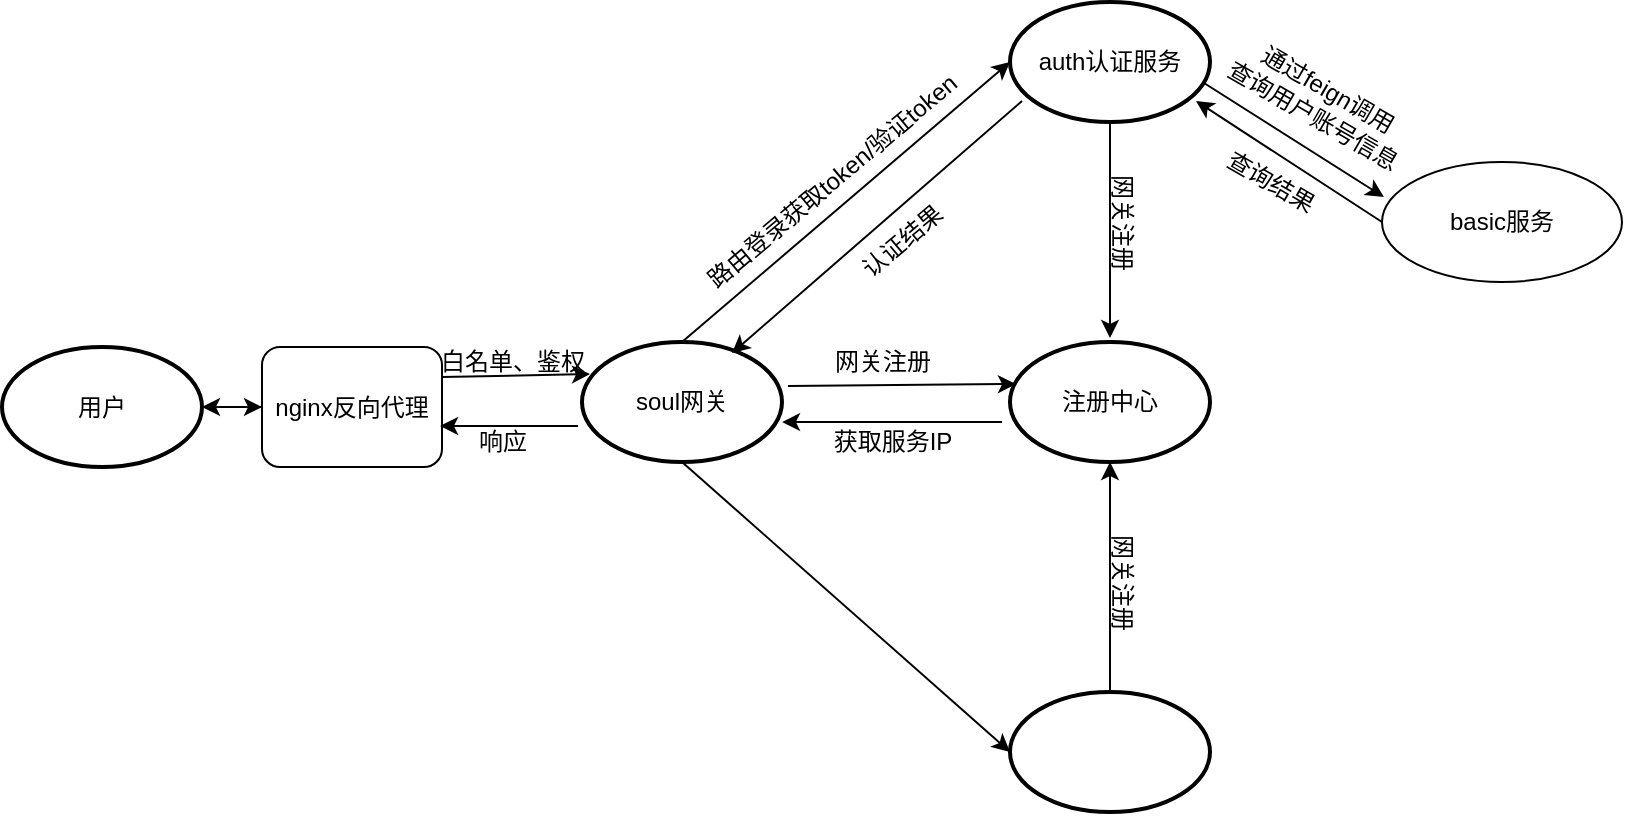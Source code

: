 <mxfile version="14.6.6" type="github">
  <diagram id="XYoPtG_srNe3kuM2UrWh" name="第 1 页">
    <mxGraphModel dx="1422" dy="839" grid="1" gridSize="10" guides="1" tooltips="1" connect="1" arrows="1" fold="1" page="1" pageScale="1" pageWidth="827" pageHeight="1169" math="0" shadow="0">
      <root>
        <mxCell id="0" />
        <mxCell id="1" parent="0" />
        <mxCell id="7F0sp1k4lVNHFU7CK11f-2" value="注册中心" style="strokeWidth=2;html=1;shape=mxgraph.flowchart.start_1;whiteSpace=wrap;" parent="1" vertex="1">
          <mxGeometry x="514" y="405" width="100" height="60" as="geometry" />
        </mxCell>
        <mxCell id="7F0sp1k4lVNHFU7CK11f-3" value="soul网关" style="strokeWidth=2;html=1;shape=mxgraph.flowchart.start_1;whiteSpace=wrap;" parent="1" vertex="1">
          <mxGeometry x="300" y="405" width="100" height="60" as="geometry" />
        </mxCell>
        <mxCell id="_CCSlIzPFPLW3wZNSq3F-3" value="" style="edgeStyle=orthogonalEdgeStyle;rounded=0;orthogonalLoop=1;jettySize=auto;html=1;" edge="1" parent="1" source="7F0sp1k4lVNHFU7CK11f-5" target="_CCSlIzPFPLW3wZNSq3F-2">
          <mxGeometry relative="1" as="geometry" />
        </mxCell>
        <mxCell id="7F0sp1k4lVNHFU7CK11f-5" value="用户" style="strokeWidth=2;html=1;shape=mxgraph.flowchart.start_1;whiteSpace=wrap;" parent="1" vertex="1">
          <mxGeometry x="10" y="407.5" width="100" height="60" as="geometry" />
        </mxCell>
        <mxCell id="7F0sp1k4lVNHFU7CK11f-8" value="网关注册" style="text;html=1;align=center;verticalAlign=middle;resizable=0;points=[];autosize=1;strokeColor=none;" parent="1" vertex="1">
          <mxGeometry x="420" y="405" width="60" height="20" as="geometry" />
        </mxCell>
        <mxCell id="7F0sp1k4lVNHFU7CK11f-9" value="获取服务IP" style="text;html=1;align=center;verticalAlign=middle;resizable=0;points=[];autosize=1;strokeColor=none;" parent="1" vertex="1">
          <mxGeometry x="420" y="445" width="70" height="20" as="geometry" />
        </mxCell>
        <mxCell id="7F0sp1k4lVNHFU7CK11f-11" style="edgeStyle=orthogonalEdgeStyle;rounded=0;orthogonalLoop=1;jettySize=auto;html=1;" parent="1" source="7F0sp1k4lVNHFU7CK11f-10" edge="1">
          <mxGeometry relative="1" as="geometry">
            <mxPoint x="564" y="403" as="targetPoint" />
          </mxGeometry>
        </mxCell>
        <mxCell id="7F0sp1k4lVNHFU7CK11f-10" value="auth认证服务" style="strokeWidth=2;html=1;shape=mxgraph.flowchart.start_1;whiteSpace=wrap;" parent="1" vertex="1">
          <mxGeometry x="514" y="235" width="100" height="60" as="geometry" />
        </mxCell>
        <mxCell id="7F0sp1k4lVNHFU7CK11f-13" style="edgeStyle=orthogonalEdgeStyle;rounded=0;orthogonalLoop=1;jettySize=auto;html=1;entryX=0.5;entryY=1;entryDx=0;entryDy=0;entryPerimeter=0;" parent="1" source="7F0sp1k4lVNHFU7CK11f-12" target="7F0sp1k4lVNHFU7CK11f-2" edge="1">
          <mxGeometry relative="1" as="geometry" />
        </mxCell>
        <mxCell id="7F0sp1k4lVNHFU7CK11f-12" value="" style="strokeWidth=2;html=1;shape=mxgraph.flowchart.start_1;whiteSpace=wrap;" parent="1" vertex="1">
          <mxGeometry x="514" y="580" width="100" height="60" as="geometry" />
        </mxCell>
        <mxCell id="7F0sp1k4lVNHFU7CK11f-15" value="" style="endArrow=classic;html=1;entryX=0;entryY=0.5;entryDx=0;entryDy=0;entryPerimeter=0;exitX=0.5;exitY=0;exitDx=0;exitDy=0;exitPerimeter=0;" parent="1" source="7F0sp1k4lVNHFU7CK11f-3" target="7F0sp1k4lVNHFU7CK11f-10" edge="1">
          <mxGeometry width="50" height="50" relative="1" as="geometry">
            <mxPoint x="490" y="445" as="sourcePoint" />
            <mxPoint x="540" y="395" as="targetPoint" />
            <Array as="points" />
          </mxGeometry>
        </mxCell>
        <mxCell id="7F0sp1k4lVNHFU7CK11f-16" value="" style="endArrow=classic;html=1;entryX=0;entryY=0.5;entryDx=0;entryDy=0;entryPerimeter=0;exitX=0.5;exitY=1;exitDx=0;exitDy=0;exitPerimeter=0;" parent="1" source="7F0sp1k4lVNHFU7CK11f-3" target="7F0sp1k4lVNHFU7CK11f-12" edge="1">
          <mxGeometry width="50" height="50" relative="1" as="geometry">
            <mxPoint x="360" y="415" as="sourcePoint" />
            <mxPoint x="474" y="295" as="targetPoint" />
            <Array as="points" />
          </mxGeometry>
        </mxCell>
        <mxCell id="7F0sp1k4lVNHFU7CK11f-18" value="路由登录获取token/验证token" style="text;html=1;align=center;verticalAlign=middle;resizable=0;points=[];autosize=1;strokeColor=none;rotation=-40;" parent="1" vertex="1">
          <mxGeometry x="340" y="315" width="170" height="20" as="geometry" />
        </mxCell>
        <mxCell id="7F0sp1k4lVNHFU7CK11f-22" value="" style="endArrow=classic;html=1;exitX=1.03;exitY=0.367;exitDx=0;exitDy=0;exitPerimeter=0;entryX=0.03;entryY=0.35;entryDx=0;entryDy=0;entryPerimeter=0;" parent="1" source="7F0sp1k4lVNHFU7CK11f-3" target="7F0sp1k4lVNHFU7CK11f-2" edge="1">
          <mxGeometry width="50" height="50" relative="1" as="geometry">
            <mxPoint x="450" y="475" as="sourcePoint" />
            <mxPoint x="500" y="425" as="targetPoint" />
          </mxGeometry>
        </mxCell>
        <mxCell id="7F0sp1k4lVNHFU7CK11f-23" value="" style="endArrow=classic;html=1;entryX=1;entryY=0.667;entryDx=0;entryDy=0;entryPerimeter=0;" parent="1" target="7F0sp1k4lVNHFU7CK11f-3" edge="1">
          <mxGeometry width="50" height="50" relative="1" as="geometry">
            <mxPoint x="510" y="445" as="sourcePoint" />
            <mxPoint x="540" y="395" as="targetPoint" />
          </mxGeometry>
        </mxCell>
        <mxCell id="7F0sp1k4lVNHFU7CK11f-25" value="" style="endArrow=classic;html=1;entryX=0.75;entryY=0.092;entryDx=0;entryDy=0;entryPerimeter=0;exitX=0.06;exitY=0.825;exitDx=0;exitDy=0;exitPerimeter=0;" parent="1" source="7F0sp1k4lVNHFU7CK11f-10" target="7F0sp1k4lVNHFU7CK11f-3" edge="1">
          <mxGeometry width="50" height="50" relative="1" as="geometry">
            <mxPoint x="530" y="277.5" as="sourcePoint" />
            <mxPoint x="540" y="395" as="targetPoint" />
          </mxGeometry>
        </mxCell>
        <mxCell id="7F0sp1k4lVNHFU7CK11f-26" value="认证结果" style="text;html=1;align=center;verticalAlign=middle;resizable=0;points=[];autosize=1;strokeColor=none;rotation=-40;" parent="1" vertex="1">
          <mxGeometry x="430" y="345" width="60" height="20" as="geometry" />
        </mxCell>
        <mxCell id="7F0sp1k4lVNHFU7CK11f-27" value="网关注册" style="text;html=1;align=center;verticalAlign=middle;resizable=0;points=[];autosize=1;strokeColor=none;rotation=90;" parent="1" vertex="1">
          <mxGeometry x="540" y="335" width="60" height="20" as="geometry" />
        </mxCell>
        <mxCell id="7F0sp1k4lVNHFU7CK11f-29" value="网关注册" style="text;html=1;align=center;verticalAlign=middle;resizable=0;points=[];autosize=1;strokeColor=none;rotation=90;" parent="1" vertex="1">
          <mxGeometry x="540" y="515" width="60" height="20" as="geometry" />
        </mxCell>
        <mxCell id="_CCSlIzPFPLW3wZNSq3F-5" value="" style="edgeStyle=orthogonalEdgeStyle;rounded=0;orthogonalLoop=1;jettySize=auto;html=1;" edge="1" parent="1" source="_CCSlIzPFPLW3wZNSq3F-2" target="7F0sp1k4lVNHFU7CK11f-5">
          <mxGeometry relative="1" as="geometry" />
        </mxCell>
        <mxCell id="_CCSlIzPFPLW3wZNSq3F-2" value="nginx反向代理" style="rounded=1;whiteSpace=wrap;html=1;" vertex="1" parent="1">
          <mxGeometry x="140" y="407.5" width="90" height="60" as="geometry" />
        </mxCell>
        <mxCell id="_CCSlIzPFPLW3wZNSq3F-7" value="basic服务" style="ellipse;whiteSpace=wrap;html=1;" vertex="1" parent="1">
          <mxGeometry x="700" y="315" width="120" height="60" as="geometry" />
        </mxCell>
        <mxCell id="_CCSlIzPFPLW3wZNSq3F-8" value="" style="endArrow=classic;html=1;entryX=0.008;entryY=0.292;entryDx=0;entryDy=0;entryPerimeter=0;exitX=0.97;exitY=0.675;exitDx=0;exitDy=0;exitPerimeter=0;" edge="1" parent="1" source="7F0sp1k4lVNHFU7CK11f-10" target="_CCSlIzPFPLW3wZNSq3F-7">
          <mxGeometry width="50" height="50" relative="1" as="geometry">
            <mxPoint x="630" y="317.5" as="sourcePoint" />
            <mxPoint x="680" y="267.5" as="targetPoint" />
          </mxGeometry>
        </mxCell>
        <mxCell id="_CCSlIzPFPLW3wZNSq3F-9" value="" style="endArrow=classic;html=1;entryX=0.93;entryY=0.825;entryDx=0;entryDy=0;entryPerimeter=0;exitX=0;exitY=0.5;exitDx=0;exitDy=0;" edge="1" parent="1" source="_CCSlIzPFPLW3wZNSq3F-7" target="7F0sp1k4lVNHFU7CK11f-10">
          <mxGeometry width="50" height="50" relative="1" as="geometry">
            <mxPoint x="610" y="367.5" as="sourcePoint" />
            <mxPoint x="660" y="317.5" as="targetPoint" />
          </mxGeometry>
        </mxCell>
        <mxCell id="_CCSlIzPFPLW3wZNSq3F-10" value="" style="endArrow=classic;html=1;exitX=1;exitY=0.25;exitDx=0;exitDy=0;entryX=0.04;entryY=0.267;entryDx=0;entryDy=0;entryPerimeter=0;" edge="1" parent="1" source="_CCSlIzPFPLW3wZNSq3F-2" target="7F0sp1k4lVNHFU7CK11f-3">
          <mxGeometry width="50" height="50" relative="1" as="geometry">
            <mxPoint x="250" y="470" as="sourcePoint" />
            <mxPoint x="290" y="420" as="targetPoint" />
          </mxGeometry>
        </mxCell>
        <mxCell id="_CCSlIzPFPLW3wZNSq3F-11" value="" style="endArrow=classic;html=1;entryX=0.989;entryY=0.658;entryDx=0;entryDy=0;entryPerimeter=0;" edge="1" parent="1" target="_CCSlIzPFPLW3wZNSq3F-2">
          <mxGeometry width="50" height="50" relative="1" as="geometry">
            <mxPoint x="298" y="447" as="sourcePoint" />
            <mxPoint x="440" y="400" as="targetPoint" />
          </mxGeometry>
        </mxCell>
        <mxCell id="_CCSlIzPFPLW3wZNSq3F-12" value="白名单、鉴权" style="text;html=1;align=center;verticalAlign=middle;resizable=0;points=[];autosize=1;strokeColor=none;" vertex="1" parent="1">
          <mxGeometry x="220" y="405" width="90" height="20" as="geometry" />
        </mxCell>
        <mxCell id="_CCSlIzPFPLW3wZNSq3F-13" value="响应" style="text;html=1;align=center;verticalAlign=middle;resizable=0;points=[];autosize=1;strokeColor=none;" vertex="1" parent="1">
          <mxGeometry x="240" y="445" width="40" height="20" as="geometry" />
        </mxCell>
        <mxCell id="_CCSlIzPFPLW3wZNSq3F-14" value="通过feign调用&lt;br&gt;查询用户账号信息" style="text;html=1;align=center;verticalAlign=middle;resizable=0;points=[];autosize=1;strokeColor=none;rotation=30;" vertex="1" parent="1">
          <mxGeometry x="614" y="270" width="110" height="30" as="geometry" />
        </mxCell>
        <mxCell id="_CCSlIzPFPLW3wZNSq3F-15" value="查询结果" style="text;html=1;align=center;verticalAlign=middle;resizable=0;points=[];autosize=1;strokeColor=none;rotation=30;" vertex="1" parent="1">
          <mxGeometry x="614" y="315" width="60" height="20" as="geometry" />
        </mxCell>
      </root>
    </mxGraphModel>
  </diagram>
</mxfile>
